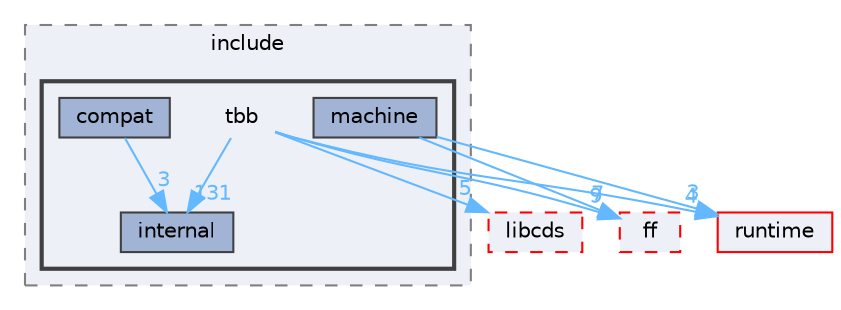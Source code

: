 digraph "external/taskflow/3rd-party/tbb/include/tbb"
{
 // LATEX_PDF_SIZE
  bgcolor="transparent";
  edge [fontname=Helvetica,fontsize=10,labelfontname=Helvetica,labelfontsize=10];
  node [fontname=Helvetica,fontsize=10,shape=box,height=0.2,width=0.4];
  compound=true
  subgraph clusterdir_9a108c806b4257aefe6c62ce1f799fad {
    graph [ bgcolor="#edf0f7", pencolor="grey50", label="include", fontname=Helvetica,fontsize=10 style="filled,dashed", URL="dir_9a108c806b4257aefe6c62ce1f799fad.html",tooltip=""]
  subgraph clusterdir_3c21e1a9f88cb55805b13da017aa6539 {
    graph [ bgcolor="#edf0f7", pencolor="grey25", label="", fontname=Helvetica,fontsize=10 style="filled,bold", URL="dir_3c21e1a9f88cb55805b13da017aa6539.html",tooltip=""]
    dir_3c21e1a9f88cb55805b13da017aa6539 [shape=plaintext, label="tbb"];
  dir_e78be529bf086943452ed9616eca135d [label="compat", fillcolor="#a2b4d6", color="grey25", style="filled", URL="dir_e78be529bf086943452ed9616eca135d.html",tooltip=""];
  dir_0053b867fda0c147a9792348e58066ab [label="internal", fillcolor="#a2b4d6", color="grey25", style="filled", URL="dir_0053b867fda0c147a9792348e58066ab.html",tooltip=""];
  dir_cd24bf5cbec0f7abece323725021a848 [label="machine", fillcolor="#a2b4d6", color="grey25", style="filled", URL="dir_cd24bf5cbec0f7abece323725021a848.html",tooltip=""];
  }
  }
  dir_76847c2e48732228b0d9f5df109ae853 [label="ff", fillcolor="#edf0f7", color="red", style="filled,dashed", URL="dir_76847c2e48732228b0d9f5df109ae853.html",tooltip=""];
  dir_ab6169dce0214f69bd11de922f7415d8 [label="libcds", fillcolor="#edf0f7", color="red", style="filled,dashed", URL="dir_ab6169dce0214f69bd11de922f7415d8.html",tooltip=""];
  dir_cb031e414f281a658b23dddb30bb9d2c [label="runtime", fillcolor="#edf0f7", color="red", style="filled", URL="dir_cb031e414f281a658b23dddb30bb9d2c.html",tooltip=""];
  dir_3c21e1a9f88cb55805b13da017aa6539->dir_0053b867fda0c147a9792348e58066ab [headlabel="131", labeldistance=1.5 headhref="dir_000823_000411.html" href="dir_000823_000411.html" color="steelblue1" fontcolor="steelblue1"];
  dir_3c21e1a9f88cb55805b13da017aa6539->dir_76847c2e48732228b0d9f5df109ae853 [headlabel="9", labeldistance=1.5 headhref="dir_000823_000311.html" href="dir_000823_000311.html" color="steelblue1" fontcolor="steelblue1"];
  dir_3c21e1a9f88cb55805b13da017aa6539->dir_ab6169dce0214f69bd11de922f7415d8 [headlabel="5", labeldistance=1.5 headhref="dir_000823_000445.html" href="dir_000823_000445.html" color="steelblue1" fontcolor="steelblue1"];
  dir_3c21e1a9f88cb55805b13da017aa6539->dir_cb031e414f281a658b23dddb30bb9d2c [headlabel="4", labeldistance=1.5 headhref="dir_000823_000628.html" href="dir_000823_000628.html" color="steelblue1" fontcolor="steelblue1"];
  dir_e78be529bf086943452ed9616eca135d->dir_0053b867fda0c147a9792348e58066ab [headlabel="3", labeldistance=1.5 headhref="dir_000149_000411.html" href="dir_000149_000411.html" color="steelblue1" fontcolor="steelblue1"];
  dir_cd24bf5cbec0f7abece323725021a848->dir_76847c2e48732228b0d9f5df109ae853 [headlabel="7", labeldistance=1.5 headhref="dir_000464_000311.html" href="dir_000464_000311.html" color="steelblue1" fontcolor="steelblue1"];
  dir_cd24bf5cbec0f7abece323725021a848->dir_cb031e414f281a658b23dddb30bb9d2c [headlabel="3", labeldistance=1.5 headhref="dir_000464_000628.html" href="dir_000464_000628.html" color="steelblue1" fontcolor="steelblue1"];
}

